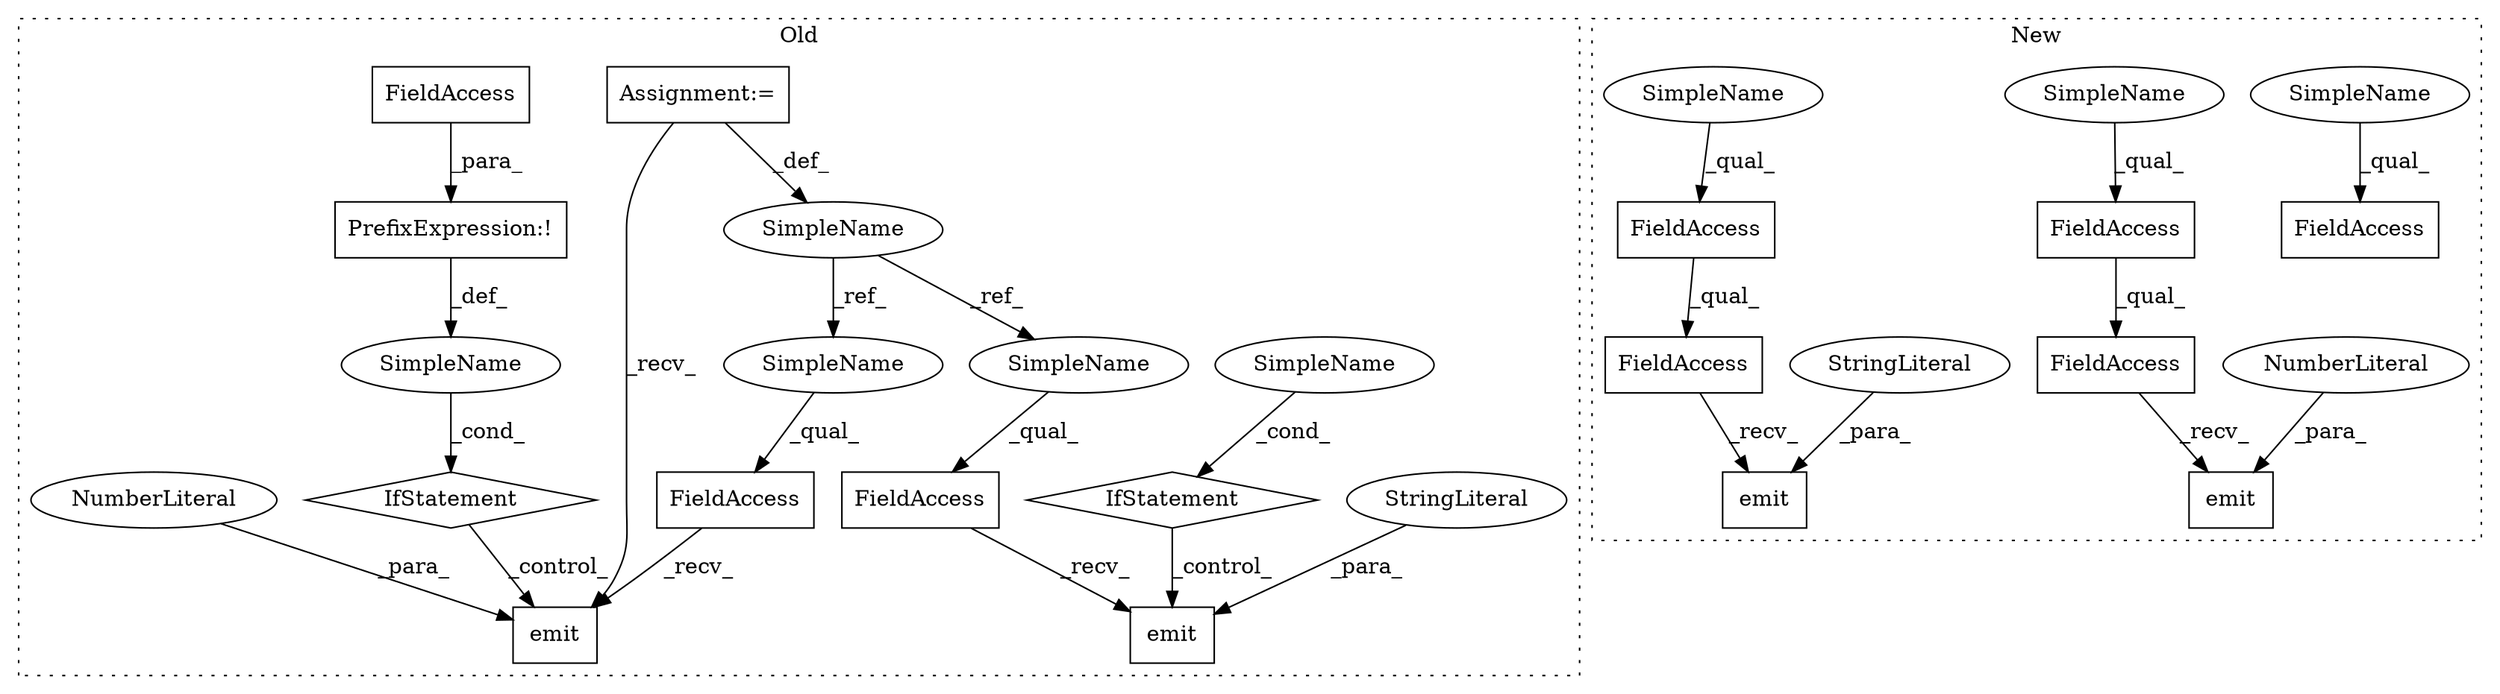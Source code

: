 digraph G {
subgraph cluster0 {
1 [label="emit" a="32" s="25120,25142" l="5,1" shape="box"];
5 [label="StringLiteral" a="45" s="25125" l="17" shape="ellipse"];
6 [label="FieldAccess" a="22" s="25084" l="35" shape="box"];
8 [label="SimpleName" a="42" s="" l="" shape="ellipse"];
9 [label="IfStatement" a="25" s="25049,25074" l="4,2" shape="diamond"];
10 [label="Assignment:=" a="7" s="24788" l="21" shape="box"];
11 [label="SimpleName" a="42" s="24788" l="21" shape="ellipse"];
12 [label="FieldAccess" a="22" s="25288" l="49" shape="box"];
18 [label="emit" a="32" s="25338,25344" l="5,1" shape="box"];
19 [label="PrefixExpression:!" a="38" s="25263" l="1" shape="box"];
20 [label="FieldAccess" a="22" s="25264" l="12" shape="box"];
21 [label="SimpleName" a="42" s="" l="" shape="ellipse"];
22 [label="IfStatement" a="25" s="25259,25276" l="4,2" shape="diamond"];
23 [label="NumberLiteral" a="34" s="25343" l="1" shape="ellipse"];
27 [label="SimpleName" a="42" s="25288" l="21" shape="ellipse"];
28 [label="SimpleName" a="42" s="25084" l="21" shape="ellipse"];
label = "Old";
style="dotted";
}
subgraph cluster1 {
2 [label="emit" a="32" s="23947,23969" l="5,1" shape="box"];
3 [label="FieldAccess" a="22" s="23916" l="30" shape="box"];
4 [label="StringLiteral" a="45" s="23952" l="17" shape="ellipse"];
7 [label="FieldAccess" a="22" s="23916" l="16" shape="box"];
13 [label="FieldAccess" a="22" s="24080" l="16" shape="box"];
14 [label="FieldAccess" a="22" s="24080" l="44" shape="box"];
15 [label="FieldAccess" a="22" s="25078" l="11" shape="box"];
16 [label="emit" a="32" s="24125,24131" l="5,1" shape="box"];
17 [label="NumberLiteral" a="34" s="24130" l="1" shape="ellipse"];
24 [label="SimpleName" a="42" s="25078" l="4" shape="ellipse"];
25 [label="SimpleName" a="42" s="24080" l="4" shape="ellipse"];
26 [label="SimpleName" a="42" s="23916" l="4" shape="ellipse"];
label = "New";
style="dotted";
}
3 -> 2 [label="_recv_"];
4 -> 2 [label="_para_"];
5 -> 1 [label="_para_"];
6 -> 1 [label="_recv_"];
7 -> 3 [label="_qual_"];
8 -> 9 [label="_cond_"];
9 -> 1 [label="_control_"];
10 -> 18 [label="_recv_"];
10 -> 11 [label="_def_"];
11 -> 28 [label="_ref_"];
11 -> 27 [label="_ref_"];
12 -> 18 [label="_recv_"];
13 -> 14 [label="_qual_"];
14 -> 16 [label="_recv_"];
17 -> 16 [label="_para_"];
19 -> 21 [label="_def_"];
20 -> 19 [label="_para_"];
21 -> 22 [label="_cond_"];
22 -> 18 [label="_control_"];
23 -> 18 [label="_para_"];
24 -> 15 [label="_qual_"];
25 -> 13 [label="_qual_"];
26 -> 7 [label="_qual_"];
27 -> 12 [label="_qual_"];
28 -> 6 [label="_qual_"];
}